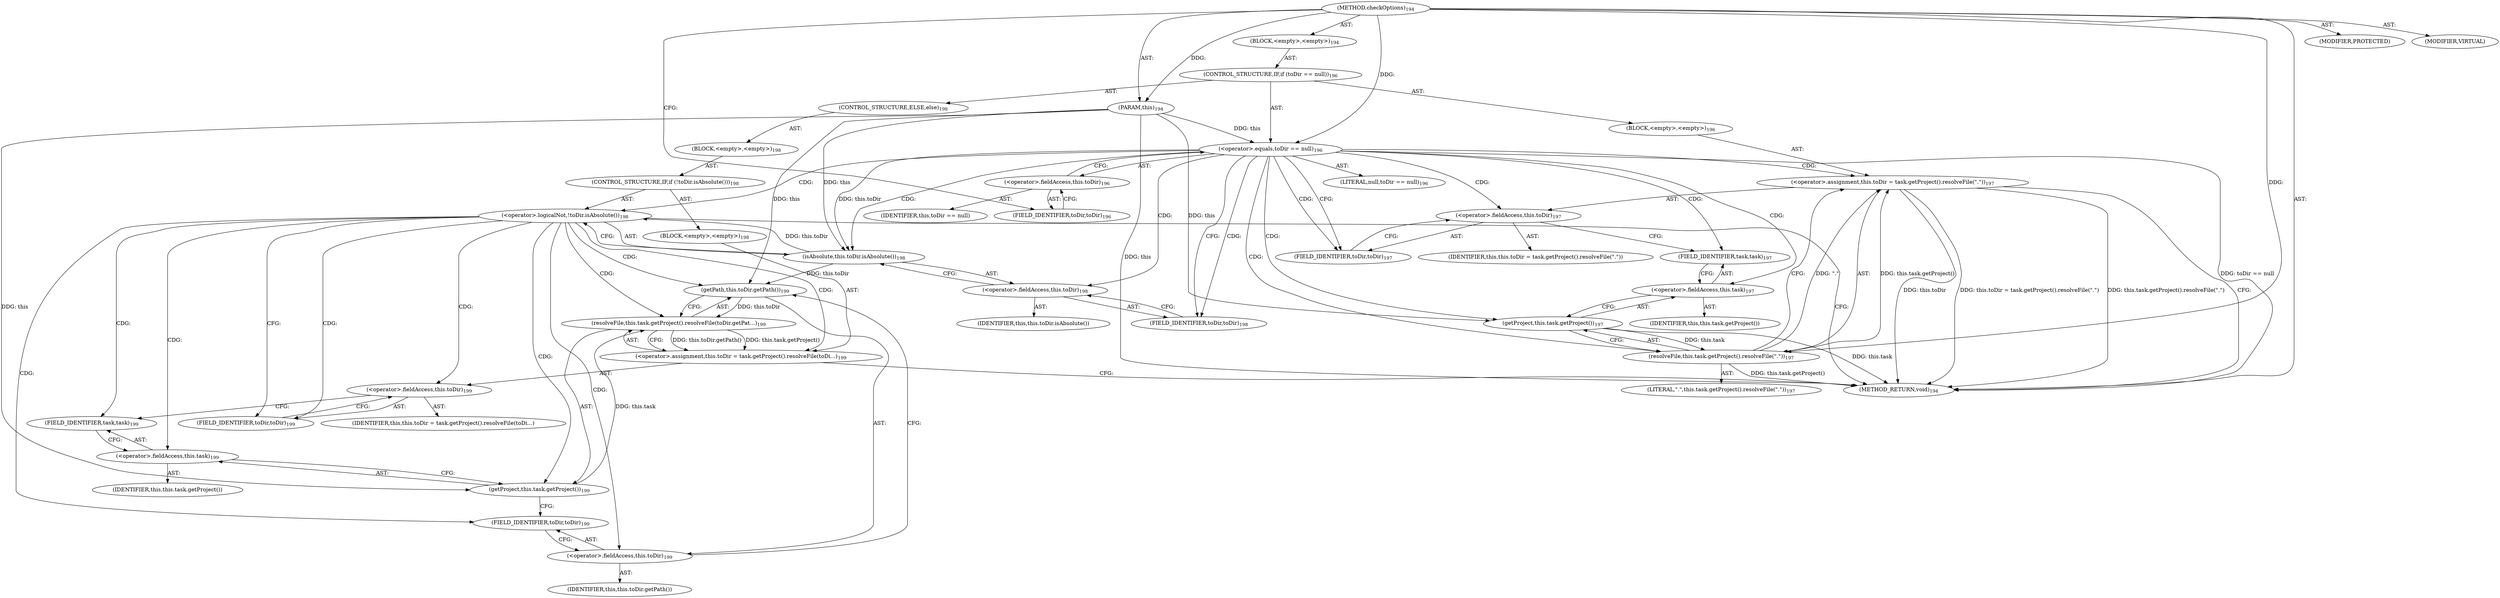digraph "checkOptions" {  
"111669149707" [label = <(METHOD,checkOptions)<SUB>194</SUB>> ]
"115964117010" [label = <(PARAM,this)<SUB>194</SUB>> ]
"25769803795" [label = <(BLOCK,&lt;empty&gt;,&lt;empty&gt;)<SUB>194</SUB>> ]
"47244640262" [label = <(CONTROL_STRUCTURE,IF,if (toDir == null))<SUB>196</SUB>> ]
"30064771127" [label = <(&lt;operator&gt;.equals,toDir == null)<SUB>196</SUB>> ]
"30064771128" [label = <(&lt;operator&gt;.fieldAccess,this.toDir)<SUB>196</SUB>> ]
"68719476782" [label = <(IDENTIFIER,this,toDir == null)> ]
"55834574862" [label = <(FIELD_IDENTIFIER,toDir,toDir)<SUB>196</SUB>> ]
"90194313221" [label = <(LITERAL,null,toDir == null)<SUB>196</SUB>> ]
"25769803796" [label = <(BLOCK,&lt;empty&gt;,&lt;empty&gt;)<SUB>196</SUB>> ]
"30064771129" [label = <(&lt;operator&gt;.assignment,this.toDir = task.getProject().resolveFile(&quot;.&quot;))<SUB>197</SUB>> ]
"30064771130" [label = <(&lt;operator&gt;.fieldAccess,this.toDir)<SUB>197</SUB>> ]
"68719476783" [label = <(IDENTIFIER,this,this.toDir = task.getProject().resolveFile(&quot;.&quot;))> ]
"55834574863" [label = <(FIELD_IDENTIFIER,toDir,toDir)<SUB>197</SUB>> ]
"30064771131" [label = <(resolveFile,this.task.getProject().resolveFile(&quot;.&quot;))<SUB>197</SUB>> ]
"30064771132" [label = <(getProject,this.task.getProject())<SUB>197</SUB>> ]
"30064771133" [label = <(&lt;operator&gt;.fieldAccess,this.task)<SUB>197</SUB>> ]
"68719476784" [label = <(IDENTIFIER,this,this.task.getProject())> ]
"55834574864" [label = <(FIELD_IDENTIFIER,task,task)<SUB>197</SUB>> ]
"90194313222" [label = <(LITERAL,&quot;.&quot;,this.task.getProject().resolveFile(&quot;.&quot;))<SUB>197</SUB>> ]
"47244640263" [label = <(CONTROL_STRUCTURE,ELSE,else)<SUB>198</SUB>> ]
"25769803797" [label = <(BLOCK,&lt;empty&gt;,&lt;empty&gt;)<SUB>198</SUB>> ]
"47244640264" [label = <(CONTROL_STRUCTURE,IF,if (!toDir.isAbsolute()))<SUB>198</SUB>> ]
"30064771134" [label = <(&lt;operator&gt;.logicalNot,!toDir.isAbsolute())<SUB>198</SUB>> ]
"30064771135" [label = <(isAbsolute,this.toDir.isAbsolute())<SUB>198</SUB>> ]
"30064771136" [label = <(&lt;operator&gt;.fieldAccess,this.toDir)<SUB>198</SUB>> ]
"68719476785" [label = <(IDENTIFIER,this,this.toDir.isAbsolute())> ]
"55834574865" [label = <(FIELD_IDENTIFIER,toDir,toDir)<SUB>198</SUB>> ]
"25769803798" [label = <(BLOCK,&lt;empty&gt;,&lt;empty&gt;)<SUB>198</SUB>> ]
"30064771137" [label = <(&lt;operator&gt;.assignment,this.toDir = task.getProject().resolveFile(toDi...)<SUB>199</SUB>> ]
"30064771138" [label = <(&lt;operator&gt;.fieldAccess,this.toDir)<SUB>199</SUB>> ]
"68719476786" [label = <(IDENTIFIER,this,this.toDir = task.getProject().resolveFile(toDi...)> ]
"55834574866" [label = <(FIELD_IDENTIFIER,toDir,toDir)<SUB>199</SUB>> ]
"30064771139" [label = <(resolveFile,this.task.getProject().resolveFile(toDir.getPat...)<SUB>199</SUB>> ]
"30064771140" [label = <(getProject,this.task.getProject())<SUB>199</SUB>> ]
"30064771141" [label = <(&lt;operator&gt;.fieldAccess,this.task)<SUB>199</SUB>> ]
"68719476787" [label = <(IDENTIFIER,this,this.task.getProject())> ]
"55834574867" [label = <(FIELD_IDENTIFIER,task,task)<SUB>199</SUB>> ]
"30064771142" [label = <(getPath,this.toDir.getPath())<SUB>199</SUB>> ]
"30064771143" [label = <(&lt;operator&gt;.fieldAccess,this.toDir)<SUB>199</SUB>> ]
"68719476788" [label = <(IDENTIFIER,this,this.toDir.getPath())> ]
"55834574868" [label = <(FIELD_IDENTIFIER,toDir,toDir)<SUB>199</SUB>> ]
"133143986212" [label = <(MODIFIER,PROTECTED)> ]
"133143986213" [label = <(MODIFIER,VIRTUAL)> ]
"128849018891" [label = <(METHOD_RETURN,void)<SUB>194</SUB>> ]
  "111669149707" -> "115964117010"  [ label = "AST: "] 
  "111669149707" -> "25769803795"  [ label = "AST: "] 
  "111669149707" -> "133143986212"  [ label = "AST: "] 
  "111669149707" -> "133143986213"  [ label = "AST: "] 
  "111669149707" -> "128849018891"  [ label = "AST: "] 
  "25769803795" -> "47244640262"  [ label = "AST: "] 
  "47244640262" -> "30064771127"  [ label = "AST: "] 
  "47244640262" -> "25769803796"  [ label = "AST: "] 
  "47244640262" -> "47244640263"  [ label = "AST: "] 
  "30064771127" -> "30064771128"  [ label = "AST: "] 
  "30064771127" -> "90194313221"  [ label = "AST: "] 
  "30064771128" -> "68719476782"  [ label = "AST: "] 
  "30064771128" -> "55834574862"  [ label = "AST: "] 
  "25769803796" -> "30064771129"  [ label = "AST: "] 
  "30064771129" -> "30064771130"  [ label = "AST: "] 
  "30064771129" -> "30064771131"  [ label = "AST: "] 
  "30064771130" -> "68719476783"  [ label = "AST: "] 
  "30064771130" -> "55834574863"  [ label = "AST: "] 
  "30064771131" -> "30064771132"  [ label = "AST: "] 
  "30064771131" -> "90194313222"  [ label = "AST: "] 
  "30064771132" -> "30064771133"  [ label = "AST: "] 
  "30064771133" -> "68719476784"  [ label = "AST: "] 
  "30064771133" -> "55834574864"  [ label = "AST: "] 
  "47244640263" -> "25769803797"  [ label = "AST: "] 
  "25769803797" -> "47244640264"  [ label = "AST: "] 
  "47244640264" -> "30064771134"  [ label = "AST: "] 
  "47244640264" -> "25769803798"  [ label = "AST: "] 
  "30064771134" -> "30064771135"  [ label = "AST: "] 
  "30064771135" -> "30064771136"  [ label = "AST: "] 
  "30064771136" -> "68719476785"  [ label = "AST: "] 
  "30064771136" -> "55834574865"  [ label = "AST: "] 
  "25769803798" -> "30064771137"  [ label = "AST: "] 
  "30064771137" -> "30064771138"  [ label = "AST: "] 
  "30064771137" -> "30064771139"  [ label = "AST: "] 
  "30064771138" -> "68719476786"  [ label = "AST: "] 
  "30064771138" -> "55834574866"  [ label = "AST: "] 
  "30064771139" -> "30064771140"  [ label = "AST: "] 
  "30064771139" -> "30064771142"  [ label = "AST: "] 
  "30064771140" -> "30064771141"  [ label = "AST: "] 
  "30064771141" -> "68719476787"  [ label = "AST: "] 
  "30064771141" -> "55834574867"  [ label = "AST: "] 
  "30064771142" -> "30064771143"  [ label = "AST: "] 
  "30064771143" -> "68719476788"  [ label = "AST: "] 
  "30064771143" -> "55834574868"  [ label = "AST: "] 
  "30064771127" -> "55834574863"  [ label = "CFG: "] 
  "30064771127" -> "55834574865"  [ label = "CFG: "] 
  "30064771128" -> "30064771127"  [ label = "CFG: "] 
  "30064771129" -> "128849018891"  [ label = "CFG: "] 
  "55834574862" -> "30064771128"  [ label = "CFG: "] 
  "30064771130" -> "55834574864"  [ label = "CFG: "] 
  "30064771131" -> "30064771129"  [ label = "CFG: "] 
  "55834574863" -> "30064771130"  [ label = "CFG: "] 
  "30064771132" -> "30064771131"  [ label = "CFG: "] 
  "30064771134" -> "128849018891"  [ label = "CFG: "] 
  "30064771134" -> "55834574866"  [ label = "CFG: "] 
  "30064771133" -> "30064771132"  [ label = "CFG: "] 
  "30064771135" -> "30064771134"  [ label = "CFG: "] 
  "30064771137" -> "128849018891"  [ label = "CFG: "] 
  "55834574864" -> "30064771133"  [ label = "CFG: "] 
  "30064771136" -> "30064771135"  [ label = "CFG: "] 
  "30064771138" -> "55834574867"  [ label = "CFG: "] 
  "30064771139" -> "30064771137"  [ label = "CFG: "] 
  "55834574865" -> "30064771136"  [ label = "CFG: "] 
  "55834574866" -> "30064771138"  [ label = "CFG: "] 
  "30064771140" -> "55834574868"  [ label = "CFG: "] 
  "30064771142" -> "30064771139"  [ label = "CFG: "] 
  "30064771141" -> "30064771140"  [ label = "CFG: "] 
  "30064771143" -> "30064771142"  [ label = "CFG: "] 
  "55834574867" -> "30064771141"  [ label = "CFG: "] 
  "55834574868" -> "30064771143"  [ label = "CFG: "] 
  "111669149707" -> "55834574862"  [ label = "CFG: "] 
  "115964117010" -> "128849018891"  [ label = "DDG: this"] 
  "30064771127" -> "128849018891"  [ label = "DDG: toDir == null"] 
  "30064771129" -> "128849018891"  [ label = "DDG: this.toDir"] 
  "30064771132" -> "128849018891"  [ label = "DDG: this.task"] 
  "30064771131" -> "128849018891"  [ label = "DDG: this.task.getProject()"] 
  "30064771129" -> "128849018891"  [ label = "DDG: this.task.getProject().resolveFile(&quot;.&quot;)"] 
  "30064771129" -> "128849018891"  [ label = "DDG: this.toDir = task.getProject().resolveFile(&quot;.&quot;)"] 
  "111669149707" -> "115964117010"  [ label = "DDG: "] 
  "115964117010" -> "30064771127"  [ label = "DDG: this"] 
  "111669149707" -> "30064771127"  [ label = "DDG: "] 
  "30064771131" -> "30064771129"  [ label = "DDG: this.task.getProject()"] 
  "30064771131" -> "30064771129"  [ label = "DDG: &quot;.&quot;"] 
  "30064771132" -> "30064771131"  [ label = "DDG: this.task"] 
  "111669149707" -> "30064771131"  [ label = "DDG: "] 
  "115964117010" -> "30064771132"  [ label = "DDG: this"] 
  "30064771135" -> "30064771134"  [ label = "DDG: this.toDir"] 
  "30064771139" -> "30064771137"  [ label = "DDG: this.task.getProject()"] 
  "30064771139" -> "30064771137"  [ label = "DDG: this.toDir.getPath()"] 
  "115964117010" -> "30064771135"  [ label = "DDG: this"] 
  "30064771127" -> "30064771135"  [ label = "DDG: this.toDir"] 
  "30064771140" -> "30064771139"  [ label = "DDG: this.task"] 
  "30064771142" -> "30064771139"  [ label = "DDG: this.toDir"] 
  "115964117010" -> "30064771140"  [ label = "DDG: this"] 
  "115964117010" -> "30064771142"  [ label = "DDG: this"] 
  "30064771135" -> "30064771142"  [ label = "DDG: this.toDir"] 
  "30064771127" -> "55834574863"  [ label = "CDG: "] 
  "30064771127" -> "55834574864"  [ label = "CDG: "] 
  "30064771127" -> "55834574865"  [ label = "CDG: "] 
  "30064771127" -> "30064771129"  [ label = "CDG: "] 
  "30064771127" -> "30064771130"  [ label = "CDG: "] 
  "30064771127" -> "30064771135"  [ label = "CDG: "] 
  "30064771127" -> "30064771136"  [ label = "CDG: "] 
  "30064771127" -> "30064771133"  [ label = "CDG: "] 
  "30064771127" -> "30064771134"  [ label = "CDG: "] 
  "30064771127" -> "30064771131"  [ label = "CDG: "] 
  "30064771127" -> "30064771132"  [ label = "CDG: "] 
  "30064771134" -> "30064771143"  [ label = "CDG: "] 
  "30064771134" -> "30064771141"  [ label = "CDG: "] 
  "30064771134" -> "30064771142"  [ label = "CDG: "] 
  "30064771134" -> "30064771139"  [ label = "CDG: "] 
  "30064771134" -> "30064771140"  [ label = "CDG: "] 
  "30064771134" -> "55834574867"  [ label = "CDG: "] 
  "30064771134" -> "55834574868"  [ label = "CDG: "] 
  "30064771134" -> "55834574866"  [ label = "CDG: "] 
  "30064771134" -> "30064771137"  [ label = "CDG: "] 
  "30064771134" -> "30064771138"  [ label = "CDG: "] 
}
